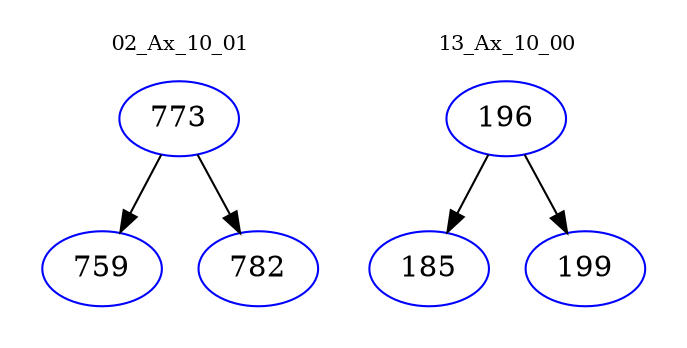 digraph{
subgraph cluster_0 {
color = white
label = "02_Ax_10_01";
fontsize=10;
T0_773 [label="773", color="blue"]
T0_773 -> T0_759 [color="black"]
T0_759 [label="759", color="blue"]
T0_773 -> T0_782 [color="black"]
T0_782 [label="782", color="blue"]
}
subgraph cluster_1 {
color = white
label = "13_Ax_10_00";
fontsize=10;
T1_196 [label="196", color="blue"]
T1_196 -> T1_185 [color="black"]
T1_185 [label="185", color="blue"]
T1_196 -> T1_199 [color="black"]
T1_199 [label="199", color="blue"]
}
}
